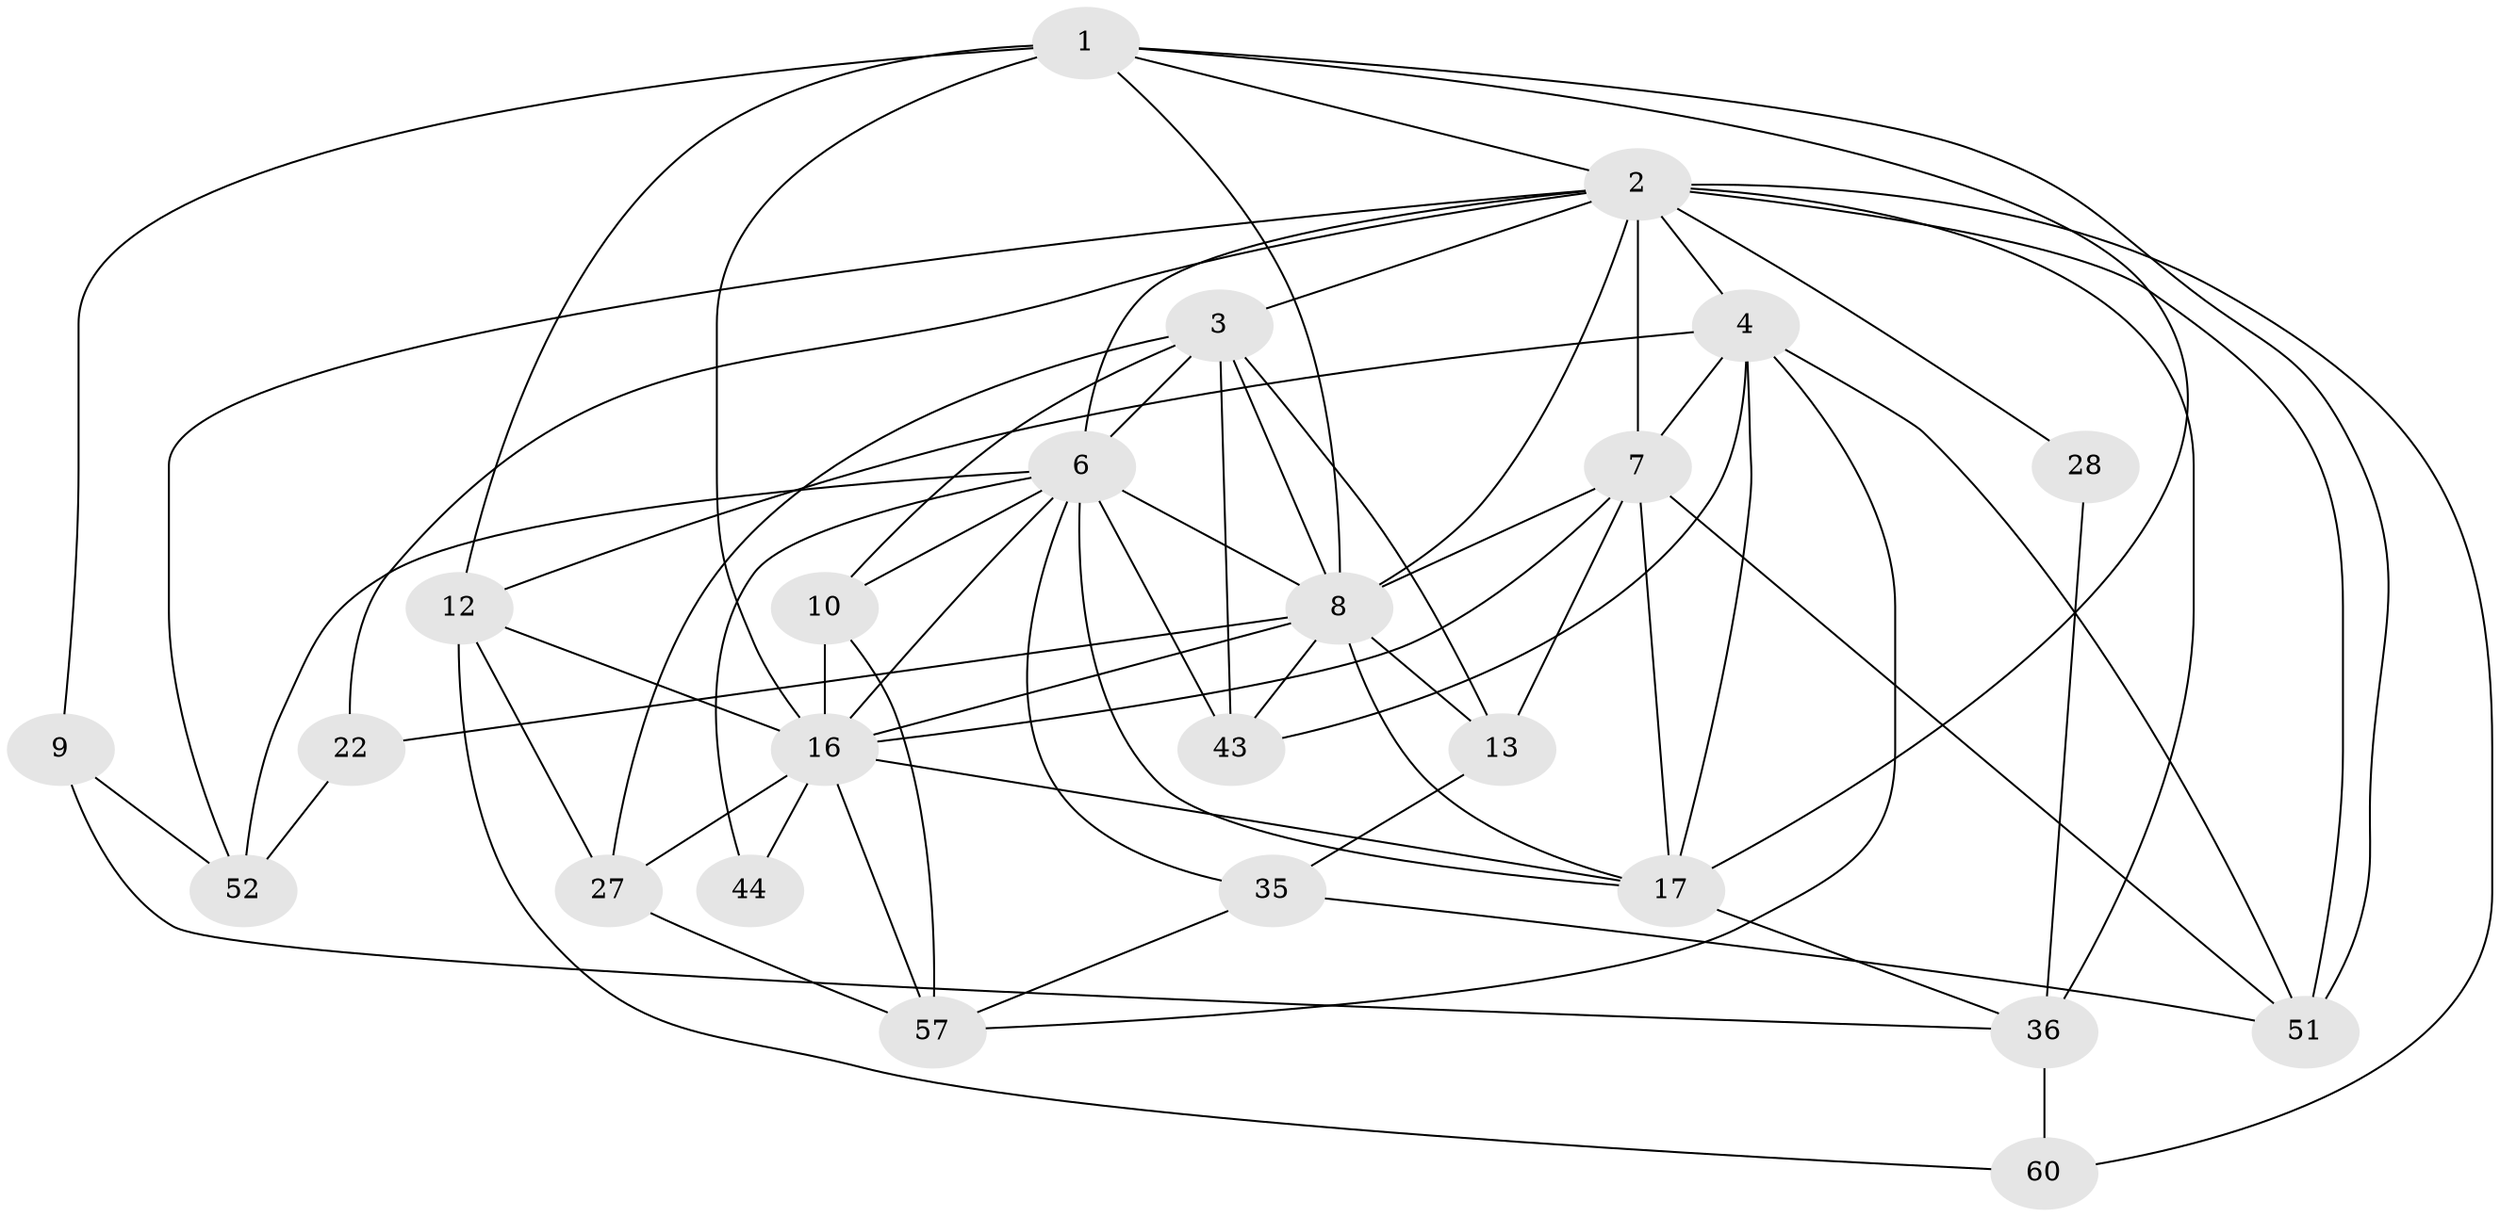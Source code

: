 // original degree distribution, {2: 0.11666666666666667, 5: 0.25, 4: 0.3333333333333333, 3: 0.21666666666666667, 8: 0.016666666666666666, 6: 0.06666666666666667}
// Generated by graph-tools (version 1.1) at 2025/18/03/04/25 18:18:32]
// undirected, 24 vertices, 67 edges
graph export_dot {
graph [start="1"]
  node [color=gray90,style=filled];
  1 [super="+23"];
  2 [super="+29+19+25"];
  3 [super="+11+55+37+26"];
  4 [super="+5+50"];
  6 [super="+24+18+15"];
  7 [super="+40+49"];
  8 [super="+14"];
  9 [super="+46"];
  10 [super="+41"];
  12 [super="+33"];
  13;
  16 [super="+34+20"];
  17 [super="+30"];
  22;
  27;
  28;
  35 [super="+47"];
  36;
  43 [super="+59"];
  44;
  51;
  52;
  57 [super="+58"];
  60;
  1 -- 51;
  1 -- 16 [weight=2];
  1 -- 2;
  1 -- 17;
  1 -- 8;
  1 -- 9;
  1 -- 12;
  2 -- 51 [weight=2];
  2 -- 28;
  2 -- 60;
  2 -- 8;
  2 -- 4 [weight=2];
  2 -- 36 [weight=2];
  2 -- 3;
  2 -- 6;
  2 -- 7 [weight=2];
  2 -- 52;
  2 -- 22 [weight=2];
  3 -- 6 [weight=3];
  3 -- 43 [weight=2];
  3 -- 13;
  3 -- 27;
  3 -- 8;
  3 -- 10;
  4 -- 12;
  4 -- 57;
  4 -- 17;
  4 -- 51;
  4 -- 7;
  4 -- 43;
  6 -- 43 [weight=2];
  6 -- 52 [weight=2];
  6 -- 10 [weight=3];
  6 -- 44;
  6 -- 17 [weight=2];
  6 -- 16;
  6 -- 8;
  6 -- 35;
  7 -- 51;
  7 -- 8;
  7 -- 13;
  7 -- 17 [weight=2];
  7 -- 16;
  8 -- 16;
  8 -- 17;
  8 -- 22;
  8 -- 13;
  8 -- 43;
  9 -- 36;
  9 -- 52;
  10 -- 57;
  10 -- 16;
  12 -- 27;
  12 -- 60;
  12 -- 16;
  13 -- 35;
  16 -- 17;
  16 -- 27;
  16 -- 44;
  16 -- 57;
  17 -- 36;
  22 -- 52;
  27 -- 57;
  28 -- 36;
  35 -- 51;
  35 -- 57;
  36 -- 60;
}
